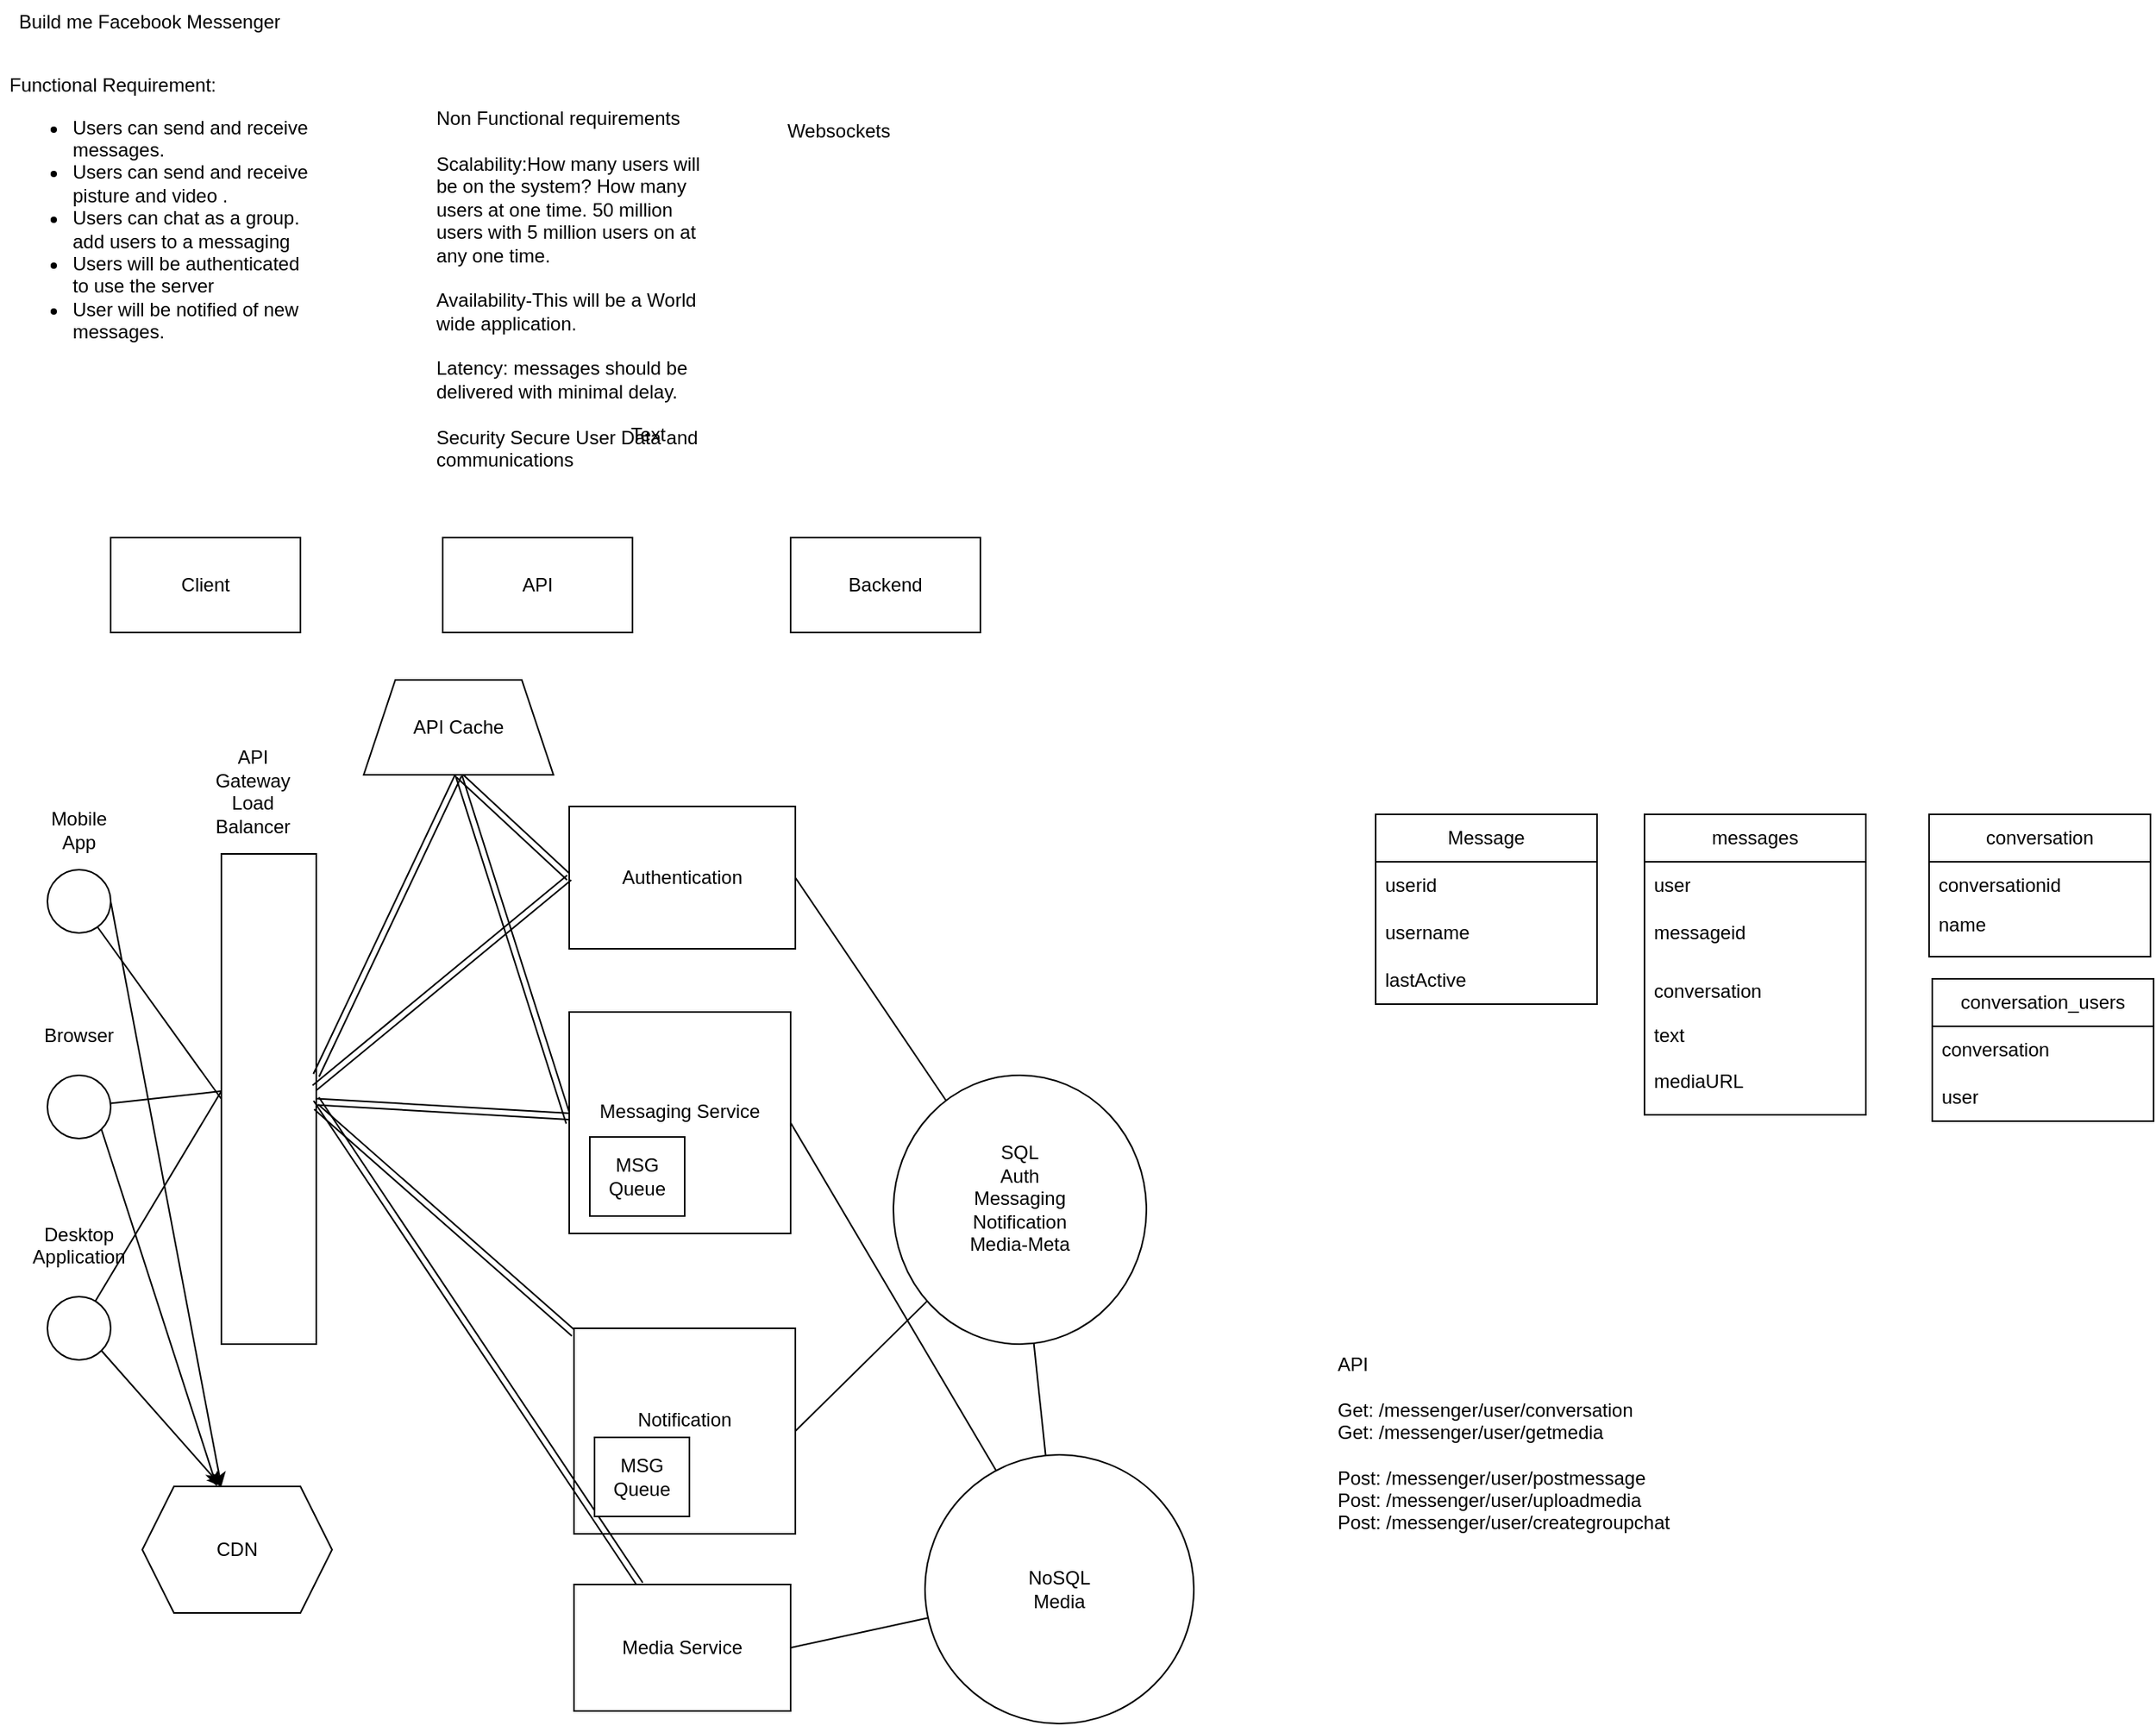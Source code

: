 <mxfile version="24.6.4" type="google">
  <diagram name="Page-1" id="jRQIhI_3feSOlpvwys1a">
    <mxGraphModel grid="1" page="1" gridSize="10" guides="1" tooltips="1" connect="1" arrows="1" fold="1" pageScale="1" pageWidth="827" pageHeight="1169" math="0" shadow="0">
      <root>
        <mxCell id="0" />
        <mxCell id="1" parent="0" />
        <mxCell id="UkvKRBAgM1obWybzLh36-2" value="Build me Facebook Messenger&lt;div&gt;&lt;br&gt;&lt;/div&gt;" style="text;html=1;whiteSpace=wrap;overflow=hidden;rounded=0;" vertex="1" parent="1">
          <mxGeometry x="50" y="10" width="180" height="30" as="geometry" />
        </mxCell>
        <mxCell id="UkvKRBAgM1obWybzLh36-3" value="Functional Requirement:&lt;div&gt;&lt;ul&gt;&lt;li&gt;Users can send and receive messages.&lt;/li&gt;&lt;li&gt;Users can send and receive pisture and video .&lt;/li&gt;&lt;li&gt;Users can chat as a group. add users to a messaging&amp;nbsp;&lt;/li&gt;&lt;li&gt;Users will be authenticated to use the server&lt;/li&gt;&lt;li&gt;User will be notified of new messages.&lt;/li&gt;&lt;/ul&gt;&lt;/div&gt;&lt;div&gt;&lt;br&gt;&lt;/div&gt;" style="text;strokeColor=none;fillColor=none;align=left;verticalAlign=middle;spacingLeft=4;spacingRight=4;overflow=hidden;points=[[0,0.5],[1,0.5]];portConstraint=eastwest;rotatable=0;whiteSpace=wrap;html=1;" vertex="1" parent="1">
          <mxGeometry x="40" y="40" width="200" height="230" as="geometry" />
        </mxCell>
        <mxCell id="UkvKRBAgM1obWybzLh36-4" value="Non Functional requirements&lt;br&gt;&lt;br&gt;&lt;div&gt;Scalability:How many users will be on the system? How many users at one time. 50 million users with 5 million users on at any one time.&amp;nbsp;&amp;nbsp;&lt;br&gt;&lt;br&gt;&lt;/div&gt;&lt;div&gt;Availability-This will be a World wide application.&lt;/div&gt;&lt;div&gt;&lt;br&gt;&lt;/div&gt;&lt;div&gt;Latency: messages should be delivered with minimal delay.&lt;/div&gt;&lt;div&gt;&lt;br&gt;&lt;/div&gt;&lt;div&gt;Security Secure User Data and communications&lt;/div&gt;&lt;div&gt;&lt;br&gt;&lt;/div&gt;" style="text;strokeColor=none;fillColor=none;align=left;verticalAlign=middle;spacingLeft=4;spacingRight=4;overflow=hidden;points=[[0,0.5],[1,0.5]];portConstraint=eastwest;rotatable=0;whiteSpace=wrap;html=1;" vertex="1" parent="1">
          <mxGeometry x="310" y="40" width="180" height="320" as="geometry" />
        </mxCell>
        <mxCell id="UkvKRBAgM1obWybzLh36-92" style="edgeStyle=none;rounded=0;orthogonalLoop=1;jettySize=auto;html=1;entryX=0;entryY=0.5;entryDx=0;entryDy=0;endArrow=none;endFill=0;" edge="1" parent="1" source="UkvKRBAgM1obWybzLh36-5" target="UkvKRBAgM1obWybzLh36-16">
          <mxGeometry relative="1" as="geometry" />
        </mxCell>
        <mxCell id="UkvKRBAgM1obWybzLh36-97" style="edgeStyle=none;rounded=0;orthogonalLoop=1;jettySize=auto;html=1;exitX=1;exitY=0.5;exitDx=0;exitDy=0;" edge="1" parent="1" source="UkvKRBAgM1obWybzLh36-5">
          <mxGeometry relative="1" as="geometry">
            <mxPoint x="180" y="950" as="targetPoint" />
          </mxGeometry>
        </mxCell>
        <mxCell id="UkvKRBAgM1obWybzLh36-5" value="" style="ellipse;whiteSpace=wrap;html=1;aspect=fixed;" vertex="1" parent="1">
          <mxGeometry x="70" y="560" width="40" height="40" as="geometry" />
        </mxCell>
        <mxCell id="UkvKRBAgM1obWybzLh36-93" style="edgeStyle=none;rounded=0;orthogonalLoop=1;jettySize=auto;html=1;endArrow=none;endFill=0;" edge="1" parent="1" source="UkvKRBAgM1obWybzLh36-6">
          <mxGeometry relative="1" as="geometry">
            <mxPoint x="180" y="700" as="targetPoint" />
          </mxGeometry>
        </mxCell>
        <mxCell id="UkvKRBAgM1obWybzLh36-95" style="edgeStyle=none;rounded=0;orthogonalLoop=1;jettySize=auto;html=1;exitX=1;exitY=1;exitDx=0;exitDy=0;" edge="1" parent="1" source="UkvKRBAgM1obWybzLh36-6" target="UkvKRBAgM1obWybzLh36-91">
          <mxGeometry relative="1" as="geometry" />
        </mxCell>
        <mxCell id="UkvKRBAgM1obWybzLh36-6" value="" style="ellipse;whiteSpace=wrap;html=1;aspect=fixed;" vertex="1" parent="1">
          <mxGeometry x="70" y="690" width="40" height="40" as="geometry" />
        </mxCell>
        <mxCell id="UkvKRBAgM1obWybzLh36-94" style="edgeStyle=none;rounded=0;orthogonalLoop=1;jettySize=auto;html=1;endArrow=none;endFill=0;" edge="1" parent="1" source="UkvKRBAgM1obWybzLh36-7">
          <mxGeometry relative="1" as="geometry">
            <mxPoint x="180" y="700" as="targetPoint" />
          </mxGeometry>
        </mxCell>
        <mxCell id="UkvKRBAgM1obWybzLh36-96" style="edgeStyle=none;rounded=0;orthogonalLoop=1;jettySize=auto;html=1;exitX=1;exitY=1;exitDx=0;exitDy=0;" edge="1" parent="1" source="UkvKRBAgM1obWybzLh36-7">
          <mxGeometry relative="1" as="geometry">
            <mxPoint x="180" y="950" as="targetPoint" />
          </mxGeometry>
        </mxCell>
        <mxCell id="UkvKRBAgM1obWybzLh36-7" value="" style="ellipse;whiteSpace=wrap;html=1;aspect=fixed;" vertex="1" parent="1">
          <mxGeometry x="70" y="830" width="40" height="40" as="geometry" />
        </mxCell>
        <mxCell id="UkvKRBAgM1obWybzLh36-8" value="API Gateway&lt;div&gt;Load Balancer&lt;/div&gt;&lt;div&gt;&lt;br&gt;&lt;div&gt;&lt;br&gt;&lt;/div&gt;&lt;/div&gt;" style="text;html=1;align=center;verticalAlign=middle;whiteSpace=wrap;rounded=0;" vertex="1" parent="1">
          <mxGeometry x="170" y="510" width="60" height="30" as="geometry" />
        </mxCell>
        <mxCell id="UkvKRBAgM1obWybzLh36-9" value="Mobile App" style="text;html=1;align=center;verticalAlign=middle;whiteSpace=wrap;rounded=0;" vertex="1" parent="1">
          <mxGeometry x="60" y="520" width="60" height="30" as="geometry" />
        </mxCell>
        <mxCell id="UkvKRBAgM1obWybzLh36-10" value="Browser" style="text;html=1;align=center;verticalAlign=middle;whiteSpace=wrap;rounded=0;" vertex="1" parent="1">
          <mxGeometry x="60" y="650" width="60" height="30" as="geometry" />
        </mxCell>
        <mxCell id="UkvKRBAgM1obWybzLh36-11" value="Desktop Application&lt;div&gt;&lt;br&gt;&lt;/div&gt;" style="text;html=1;align=center;verticalAlign=middle;whiteSpace=wrap;rounded=0;" vertex="1" parent="1">
          <mxGeometry x="60" y="790" width="60" height="30" as="geometry" />
        </mxCell>
        <mxCell id="UkvKRBAgM1obWybzLh36-12" value="Client" style="rounded=0;whiteSpace=wrap;html=1;" vertex="1" parent="1">
          <mxGeometry x="110" y="350" width="120" height="60" as="geometry" />
        </mxCell>
        <mxCell id="UkvKRBAgM1obWybzLh36-13" value="API" style="rounded=0;whiteSpace=wrap;html=1;" vertex="1" parent="1">
          <mxGeometry x="320" y="350" width="120" height="60" as="geometry" />
        </mxCell>
        <mxCell id="UkvKRBAgM1obWybzLh36-14" value="Backend" style="rounded=0;whiteSpace=wrap;html=1;" vertex="1" parent="1">
          <mxGeometry x="540" y="350" width="120" height="60" as="geometry" />
        </mxCell>
        <mxCell id="UkvKRBAgM1obWybzLh36-16" value="" style="rounded=0;whiteSpace=wrap;html=1;" vertex="1" parent="1">
          <mxGeometry x="180" y="550" width="60" height="310" as="geometry" />
        </mxCell>
        <mxCell id="UkvKRBAgM1obWybzLh36-73" style="edgeStyle=none;rounded=0;orthogonalLoop=1;jettySize=auto;html=1;exitX=0.5;exitY=1;exitDx=0;exitDy=0;entryX=0.5;entryY=1;entryDx=0;entryDy=0;" edge="1" parent="1" source="UkvKRBAgM1obWybzLh36-23" target="UkvKRBAgM1obWybzLh36-23">
          <mxGeometry relative="1" as="geometry" />
        </mxCell>
        <mxCell id="UkvKRBAgM1obWybzLh36-75" style="edgeStyle=none;shape=link;rounded=0;orthogonalLoop=1;jettySize=auto;html=1;exitX=0;exitY=0.5;exitDx=0;exitDy=0;entryX=0.5;entryY=1;entryDx=0;entryDy=0;" edge="1" parent="1" source="UkvKRBAgM1obWybzLh36-17" target="UkvKRBAgM1obWybzLh36-23">
          <mxGeometry relative="1" as="geometry" />
        </mxCell>
        <mxCell id="UkvKRBAgM1obWybzLh36-17" value="Authentication" style="rounded=0;whiteSpace=wrap;html=1;" vertex="1" parent="1">
          <mxGeometry x="400" y="520" width="143" height="90" as="geometry" />
        </mxCell>
        <mxCell id="UkvKRBAgM1obWybzLh36-77" style="edgeStyle=none;shape=link;rounded=0;orthogonalLoop=1;jettySize=auto;html=1;" edge="1" parent="1">
          <mxGeometry relative="1" as="geometry">
            <mxPoint x="240" y="700" as="targetPoint" />
            <mxPoint x="240" y="700" as="sourcePoint" />
          </mxGeometry>
        </mxCell>
        <mxCell id="UkvKRBAgM1obWybzLh36-78" style="edgeStyle=none;shape=link;rounded=0;orthogonalLoop=1;jettySize=auto;html=1;exitX=0;exitY=0.5;exitDx=0;exitDy=0;entryX=0.5;entryY=1;entryDx=0;entryDy=0;" edge="1" parent="1" source="UkvKRBAgM1obWybzLh36-19" target="UkvKRBAgM1obWybzLh36-23">
          <mxGeometry relative="1" as="geometry" />
        </mxCell>
        <mxCell id="UkvKRBAgM1obWybzLh36-79" style="edgeStyle=none;shape=link;rounded=0;orthogonalLoop=1;jettySize=auto;html=1;" edge="1" parent="1" source="UkvKRBAgM1obWybzLh36-19" target="UkvKRBAgM1obWybzLh36-16">
          <mxGeometry relative="1" as="geometry" />
        </mxCell>
        <mxCell id="UkvKRBAgM1obWybzLh36-87" style="edgeStyle=none;rounded=0;orthogonalLoop=1;jettySize=auto;html=1;endArrow=none;endFill=0;" edge="1" parent="1" source="UkvKRBAgM1obWybzLh36-33" target="UkvKRBAgM1obWybzLh36-22">
          <mxGeometry relative="1" as="geometry" />
        </mxCell>
        <mxCell id="UkvKRBAgM1obWybzLh36-19" value="Messaging Service&lt;div&gt;&lt;br&gt;&lt;/div&gt;" style="rounded=0;whiteSpace=wrap;html=1;" vertex="1" parent="1">
          <mxGeometry x="400" y="650" width="140" height="140" as="geometry" />
        </mxCell>
        <mxCell id="UkvKRBAgM1obWybzLh36-80" style="edgeStyle=none;shape=link;rounded=0;orthogonalLoop=1;jettySize=auto;html=1;" edge="1" parent="1" source="UkvKRBAgM1obWybzLh36-20">
          <mxGeometry relative="1" as="geometry">
            <mxPoint x="240" y="710" as="targetPoint" />
          </mxGeometry>
        </mxCell>
        <mxCell id="UkvKRBAgM1obWybzLh36-88" style="edgeStyle=none;rounded=0;orthogonalLoop=1;jettySize=auto;html=1;exitX=1;exitY=0.5;exitDx=0;exitDy=0;endArrow=none;endFill=0;" edge="1" parent="1" source="UkvKRBAgM1obWybzLh36-20" target="UkvKRBAgM1obWybzLh36-22">
          <mxGeometry relative="1" as="geometry" />
        </mxCell>
        <mxCell id="UkvKRBAgM1obWybzLh36-20" value="Notification&lt;div&gt;&lt;br&gt;&lt;/div&gt;" style="rounded=0;whiteSpace=wrap;html=1;" vertex="1" parent="1">
          <mxGeometry x="403" y="850" width="140" height="130" as="geometry" />
        </mxCell>
        <mxCell id="UkvKRBAgM1obWybzLh36-81" style="edgeStyle=none;shape=link;rounded=0;orthogonalLoop=1;jettySize=auto;html=1;entryX=1;entryY=0.5;entryDx=0;entryDy=0;" edge="1" parent="1" source="UkvKRBAgM1obWybzLh36-21" target="UkvKRBAgM1obWybzLh36-16">
          <mxGeometry relative="1" as="geometry" />
        </mxCell>
        <mxCell id="UkvKRBAgM1obWybzLh36-90" style="edgeStyle=none;rounded=0;orthogonalLoop=1;jettySize=auto;html=1;exitX=1;exitY=0.5;exitDx=0;exitDy=0;endArrow=none;endFill=0;" edge="1" parent="1" source="UkvKRBAgM1obWybzLh36-21" target="UkvKRBAgM1obWybzLh36-33">
          <mxGeometry relative="1" as="geometry" />
        </mxCell>
        <mxCell id="UkvKRBAgM1obWybzLh36-21" value="&lt;div&gt;Media Service&lt;/div&gt;" style="rounded=0;whiteSpace=wrap;html=1;" vertex="1" parent="1">
          <mxGeometry x="403" y="1012" width="137" height="80" as="geometry" />
        </mxCell>
        <mxCell id="UkvKRBAgM1obWybzLh36-22" value="SQL&lt;div&gt;Auth&lt;/div&gt;&lt;div&gt;Messaging&lt;/div&gt;&lt;div&gt;Notification&lt;/div&gt;&lt;div&gt;Media-Meta&lt;/div&gt;&lt;div&gt;&lt;br&gt;&lt;/div&gt;" style="ellipse;whiteSpace=wrap;html=1;" vertex="1" parent="1">
          <mxGeometry x="605" y="690" width="160" height="170" as="geometry" />
        </mxCell>
        <mxCell id="UkvKRBAgM1obWybzLh36-82" style="edgeStyle=none;shape=link;rounded=0;orthogonalLoop=1;jettySize=auto;html=1;exitX=0.5;exitY=1;exitDx=0;exitDy=0;" edge="1" parent="1" source="UkvKRBAgM1obWybzLh36-23">
          <mxGeometry relative="1" as="geometry">
            <mxPoint x="240" y="690" as="targetPoint" />
          </mxGeometry>
        </mxCell>
        <mxCell id="UkvKRBAgM1obWybzLh36-23" value="API Cache" style="shape=trapezoid;perimeter=trapezoidPerimeter;whiteSpace=wrap;html=1;fixedSize=1;" vertex="1" parent="1">
          <mxGeometry x="270" y="440" width="120" height="60" as="geometry" />
        </mxCell>
        <mxCell id="UkvKRBAgM1obWybzLh36-33" value="NoSQL&lt;div&gt;Media&lt;/div&gt;" style="ellipse;whiteSpace=wrap;html=1;aspect=fixed;" vertex="1" parent="1">
          <mxGeometry x="625" y="930" width="170" height="170" as="geometry" />
        </mxCell>
        <mxCell id="UkvKRBAgM1obWybzLh36-39" value="Text" style="text;html=1;align=center;verticalAlign=middle;whiteSpace=wrap;rounded=0;" vertex="1" parent="1">
          <mxGeometry x="420" y="270" width="60" height="30" as="geometry" />
        </mxCell>
        <mxCell id="UkvKRBAgM1obWybzLh36-40" value="Websockets" style="text;html=1;align=center;verticalAlign=middle;resizable=0;points=[];autosize=1;strokeColor=none;fillColor=none;" vertex="1" parent="1">
          <mxGeometry x="525" y="78" width="90" height="30" as="geometry" />
        </mxCell>
        <mxCell id="UkvKRBAgM1obWybzLh36-41" value="MSG Queue" style="rounded=0;whiteSpace=wrap;html=1;" vertex="1" parent="1">
          <mxGeometry x="413" y="729" width="60" height="50" as="geometry" />
        </mxCell>
        <mxCell id="UkvKRBAgM1obWybzLh36-49" value="messages" style="swimlane;fontStyle=0;childLayout=stackLayout;horizontal=1;startSize=30;horizontalStack=0;resizeParent=1;resizeParentMax=0;resizeLast=0;collapsible=1;marginBottom=0;whiteSpace=wrap;html=1;" vertex="1" parent="1">
          <mxGeometry x="1080" y="525" width="140" height="190" as="geometry" />
        </mxCell>
        <mxCell id="UkvKRBAgM1obWybzLh36-51" value="user" style="text;strokeColor=none;fillColor=none;align=left;verticalAlign=middle;spacingLeft=4;spacingRight=4;overflow=hidden;points=[[0,0.5],[1,0.5]];portConstraint=eastwest;rotatable=0;whiteSpace=wrap;html=1;" vertex="1" parent="UkvKRBAgM1obWybzLh36-49">
          <mxGeometry y="30" width="140" height="30" as="geometry" />
        </mxCell>
        <mxCell id="UkvKRBAgM1obWybzLh36-50" value="messageid" style="text;strokeColor=none;fillColor=none;align=left;verticalAlign=middle;spacingLeft=4;spacingRight=4;overflow=hidden;points=[[0,0.5],[1,0.5]];portConstraint=eastwest;rotatable=0;whiteSpace=wrap;html=1;" vertex="1" parent="UkvKRBAgM1obWybzLh36-49">
          <mxGeometry y="60" width="140" height="30" as="geometry" />
        </mxCell>
        <mxCell id="UkvKRBAgM1obWybzLh36-52" value="conversation&lt;div&gt;&lt;br&gt;&lt;/div&gt;&lt;div&gt;text&lt;/div&gt;&lt;div&gt;&lt;br&gt;&lt;/div&gt;&lt;div&gt;mediaURL&lt;/div&gt;" style="text;strokeColor=none;fillColor=none;align=left;verticalAlign=middle;spacingLeft=4;spacingRight=4;overflow=hidden;points=[[0,0.5],[1,0.5]];portConstraint=eastwest;rotatable=0;whiteSpace=wrap;html=1;" vertex="1" parent="UkvKRBAgM1obWybzLh36-49">
          <mxGeometry y="90" width="140" height="100" as="geometry" />
        </mxCell>
        <mxCell id="UkvKRBAgM1obWybzLh36-53" value="conversation" style="swimlane;fontStyle=0;childLayout=stackLayout;horizontal=1;startSize=30;horizontalStack=0;resizeParent=1;resizeParentMax=0;resizeLast=0;collapsible=1;marginBottom=0;whiteSpace=wrap;html=1;" vertex="1" parent="1">
          <mxGeometry x="1260" y="525" width="140" height="90" as="geometry" />
        </mxCell>
        <mxCell id="UkvKRBAgM1obWybzLh36-54" value="conversationid" style="text;strokeColor=none;fillColor=none;align=left;verticalAlign=middle;spacingLeft=4;spacingRight=4;overflow=hidden;points=[[0,0.5],[1,0.5]];portConstraint=eastwest;rotatable=0;whiteSpace=wrap;html=1;" vertex="1" parent="UkvKRBAgM1obWybzLh36-53">
          <mxGeometry y="30" width="140" height="30" as="geometry" />
        </mxCell>
        <mxCell id="UkvKRBAgM1obWybzLh36-55" value="name&lt;div&gt;&lt;br&gt;&lt;/div&gt;" style="text;strokeColor=none;fillColor=none;align=left;verticalAlign=middle;spacingLeft=4;spacingRight=4;overflow=hidden;points=[[0,0.5],[1,0.5]];portConstraint=eastwest;rotatable=0;whiteSpace=wrap;html=1;" vertex="1" parent="UkvKRBAgM1obWybzLh36-53">
          <mxGeometry y="60" width="140" height="30" as="geometry" />
        </mxCell>
        <mxCell id="UkvKRBAgM1obWybzLh36-59" value="Message" style="swimlane;fontStyle=0;childLayout=stackLayout;horizontal=1;startSize=30;horizontalStack=0;resizeParent=1;resizeParentMax=0;resizeLast=0;collapsible=1;marginBottom=0;whiteSpace=wrap;html=1;" vertex="1" parent="1">
          <mxGeometry x="910" y="525" width="140" height="120" as="geometry" />
        </mxCell>
        <mxCell id="UkvKRBAgM1obWybzLh36-60" value="userid" style="text;strokeColor=none;fillColor=none;align=left;verticalAlign=middle;spacingLeft=4;spacingRight=4;overflow=hidden;points=[[0,0.5],[1,0.5]];portConstraint=eastwest;rotatable=0;whiteSpace=wrap;html=1;" vertex="1" parent="UkvKRBAgM1obWybzLh36-59">
          <mxGeometry y="30" width="140" height="30" as="geometry" />
        </mxCell>
        <mxCell id="UkvKRBAgM1obWybzLh36-61" value="username" style="text;strokeColor=none;fillColor=none;align=left;verticalAlign=middle;spacingLeft=4;spacingRight=4;overflow=hidden;points=[[0,0.5],[1,0.5]];portConstraint=eastwest;rotatable=0;whiteSpace=wrap;html=1;" vertex="1" parent="UkvKRBAgM1obWybzLh36-59">
          <mxGeometry y="60" width="140" height="30" as="geometry" />
        </mxCell>
        <mxCell id="UkvKRBAgM1obWybzLh36-62" value="lastActive" style="text;strokeColor=none;fillColor=none;align=left;verticalAlign=middle;spacingLeft=4;spacingRight=4;overflow=hidden;points=[[0,0.5],[1,0.5]];portConstraint=eastwest;rotatable=0;whiteSpace=wrap;html=1;" vertex="1" parent="UkvKRBAgM1obWybzLh36-59">
          <mxGeometry y="90" width="140" height="30" as="geometry" />
        </mxCell>
        <mxCell id="UkvKRBAgM1obWybzLh36-64" value="conversation_users" style="swimlane;fontStyle=0;childLayout=stackLayout;horizontal=1;startSize=30;horizontalStack=0;resizeParent=1;resizeParentMax=0;resizeLast=0;collapsible=1;marginBottom=0;whiteSpace=wrap;html=1;" vertex="1" parent="1">
          <mxGeometry x="1262" y="629" width="140" height="90" as="geometry" />
        </mxCell>
        <mxCell id="UkvKRBAgM1obWybzLh36-65" value="conversation" style="text;strokeColor=none;fillColor=none;align=left;verticalAlign=middle;spacingLeft=4;spacingRight=4;overflow=hidden;points=[[0,0.5],[1,0.5]];portConstraint=eastwest;rotatable=0;whiteSpace=wrap;html=1;" vertex="1" parent="UkvKRBAgM1obWybzLh36-64">
          <mxGeometry y="30" width="140" height="30" as="geometry" />
        </mxCell>
        <mxCell id="UkvKRBAgM1obWybzLh36-66" value="&lt;div&gt;user&lt;/div&gt;" style="text;strokeColor=none;fillColor=none;align=left;verticalAlign=middle;spacingLeft=4;spacingRight=4;overflow=hidden;points=[[0,0.5],[1,0.5]];portConstraint=eastwest;rotatable=0;whiteSpace=wrap;html=1;" vertex="1" parent="UkvKRBAgM1obWybzLh36-64">
          <mxGeometry y="60" width="140" height="30" as="geometry" />
        </mxCell>
        <mxCell id="UkvKRBAgM1obWybzLh36-69" value="&lt;div&gt;&lt;br&gt;&lt;/div&gt;&lt;div&gt;API&lt;/div&gt;&lt;div&gt;&lt;br&gt;&lt;/div&gt;Get: /messenger/user/conversation&lt;div&gt;Get: /messenger/user/getmedia&lt;/div&gt;&lt;div&gt;&lt;br&gt;&lt;div&gt;Post: /messenger/user/postmessage&lt;/div&gt;&lt;div&gt;Post: /messenger/user/uploadmedia&lt;/div&gt;&lt;div&gt;Post: /messenger/user/creategroupchat&lt;/div&gt;&lt;div&gt;&lt;br&gt;&lt;/div&gt;&lt;div&gt;&lt;br&gt;&lt;/div&gt;&lt;/div&gt;" style="text;strokeColor=none;fillColor=none;align=left;verticalAlign=middle;spacingLeft=4;spacingRight=4;overflow=hidden;points=[[0,0.5],[1,0.5]];portConstraint=eastwest;rotatable=0;whiteSpace=wrap;html=1;" vertex="1" parent="1">
          <mxGeometry x="880" y="810" width="460" height="240" as="geometry" />
        </mxCell>
        <mxCell id="UkvKRBAgM1obWybzLh36-76" style="edgeStyle=none;shape=link;rounded=0;orthogonalLoop=1;jettySize=auto;html=1;exitX=0;exitY=0.5;exitDx=0;exitDy=0;entryX=0.983;entryY=0.477;entryDx=0;entryDy=0;entryPerimeter=0;" edge="1" parent="1" source="UkvKRBAgM1obWybzLh36-17" target="UkvKRBAgM1obWybzLh36-16">
          <mxGeometry relative="1" as="geometry" />
        </mxCell>
        <mxCell id="UkvKRBAgM1obWybzLh36-84" value="MSG Queue" style="rounded=0;whiteSpace=wrap;html=1;" vertex="1" parent="1">
          <mxGeometry x="416" y="919" width="60" height="50" as="geometry" />
        </mxCell>
        <mxCell id="UkvKRBAgM1obWybzLh36-86" style="rounded=0;orthogonalLoop=1;jettySize=auto;html=1;exitX=1;exitY=0.5;exitDx=0;exitDy=0;endArrow=none;endFill=0;" edge="1" parent="1" source="UkvKRBAgM1obWybzLh36-17" target="UkvKRBAgM1obWybzLh36-22">
          <mxGeometry relative="1" as="geometry">
            <mxPoint x="670" y="690" as="targetPoint" />
          </mxGeometry>
        </mxCell>
        <mxCell id="UkvKRBAgM1obWybzLh36-89" style="edgeStyle=none;rounded=0;orthogonalLoop=1;jettySize=auto;html=1;exitX=1;exitY=0.5;exitDx=0;exitDy=0;endArrow=none;endFill=0;" edge="1" parent="1" source="UkvKRBAgM1obWybzLh36-19">
          <mxGeometry relative="1" as="geometry">
            <mxPoint x="670" y="940" as="targetPoint" />
          </mxGeometry>
        </mxCell>
        <mxCell id="UkvKRBAgM1obWybzLh36-91" value="CDN" style="shape=hexagon;perimeter=hexagonPerimeter2;whiteSpace=wrap;html=1;fixedSize=1;" vertex="1" parent="1">
          <mxGeometry x="130" y="950" width="120" height="80" as="geometry" />
        </mxCell>
      </root>
    </mxGraphModel>
  </diagram>
</mxfile>
